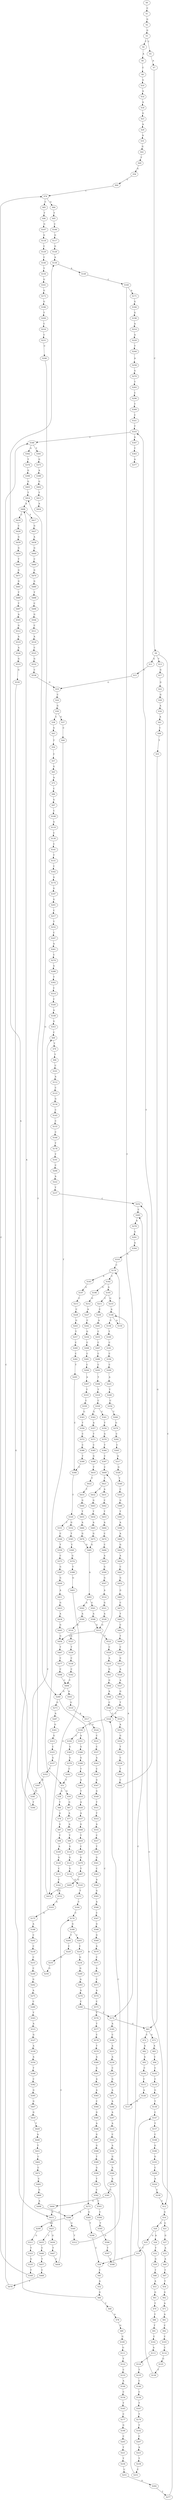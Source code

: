 strict digraph  {
	S0 -> S1 [ label = C ];
	S1 -> S2 [ label = G ];
	S2 -> S3 [ label = G ];
	S3 -> S4 [ label = T ];
	S3 -> S5 [ label = C ];
	S4 -> S6 [ label = A ];
	S5 -> S7 [ label = A ];
	S6 -> S8 [ label = C ];
	S7 -> S9 [ label = C ];
	S8 -> S10 [ label = G ];
	S9 -> S11 [ label = G ];
	S9 -> S12 [ label = C ];
	S9 -> S13 [ label = T ];
	S10 -> S14 [ label = A ];
	S11 -> S15 [ label = C ];
	S12 -> S16 [ label = G ];
	S13 -> S17 [ label = G ];
	S14 -> S18 [ label = A ];
	S15 -> S19 [ label = G ];
	S16 -> S20 [ label = A ];
	S16 -> S21 [ label = G ];
	S17 -> S22 [ label = G ];
	S18 -> S23 [ label = G ];
	S19 -> S24 [ label = C ];
	S20 -> S25 [ label = G ];
	S20 -> S26 [ label = A ];
	S21 -> S27 [ label = G ];
	S22 -> S28 [ label = G ];
	S23 -> S29 [ label = A ];
	S24 -> S30 [ label = G ];
	S25 -> S31 [ label = T ];
	S26 -> S32 [ label = T ];
	S27 -> S33 [ label = A ];
	S28 -> S34 [ label = A ];
	S29 -> S35 [ label = A ];
	S30 -> S36 [ label = C ];
	S30 -> S37 [ label = G ];
	S31 -> S38 [ label = C ];
	S32 -> S39 [ label = G ];
	S33 -> S40 [ label = A ];
	S34 -> S41 [ label = A ];
	S35 -> S42 [ label = G ];
	S36 -> S43 [ label = G ];
	S37 -> S44 [ label = C ];
	S38 -> S45 [ label = C ];
	S39 -> S46 [ label = T ];
	S40 -> S47 [ label = T ];
	S41 -> S48 [ label = C ];
	S42 -> S49 [ label = T ];
	S43 -> S50 [ label = T ];
	S44 -> S51 [ label = T ];
	S45 -> S52 [ label = A ];
	S46 -> S53 [ label = A ];
	S47 -> S54 [ label = T ];
	S48 -> S55 [ label = T ];
	S49 -> S56 [ label = G ];
	S50 -> S57 [ label = C ];
	S51 -> S58 [ label = A ];
	S51 -> S59 [ label = G ];
	S52 -> S60 [ label = G ];
	S53 -> S61 [ label = G ];
	S54 -> S62 [ label = G ];
	S55 -> S63 [ label = G ];
	S56 -> S64 [ label = T ];
	S57 -> S65 [ label = G ];
	S58 -> S66 [ label = T ];
	S59 -> S67 [ label = G ];
	S60 -> S68 [ label = T ];
	S60 -> S69 [ label = C ];
	S61 -> S70 [ label = T ];
	S62 -> S71 [ label = A ];
	S63 -> S72 [ label = C ];
	S63 -> S73 [ label = G ];
	S64 -> S74 [ label = C ];
	S65 -> S75 [ label = A ];
	S66 -> S76 [ label = A ];
	S67 -> S77 [ label = A ];
	S68 -> S78 [ label = A ];
	S69 -> S79 [ label = T ];
	S70 -> S80 [ label = T ];
	S71 -> S81 [ label = A ];
	S72 -> S82 [ label = A ];
	S73 -> S83 [ label = A ];
	S74 -> S84 [ label = G ];
	S74 -> S85 [ label = C ];
	S75 -> S86 [ label = C ];
	S76 -> S87 [ label = G ];
	S77 -> S88 [ label = A ];
	S78 -> S89 [ label = G ];
	S79 -> S90 [ label = T ];
	S80 -> S91 [ label = T ];
	S81 -> S92 [ label = C ];
	S82 -> S93 [ label = A ];
	S83 -> S94 [ label = C ];
	S84 -> S95 [ label = T ];
	S85 -> S96 [ label = T ];
	S86 -> S97 [ label = G ];
	S87 -> S98 [ label = T ];
	S88 -> S99 [ label = T ];
	S89 -> S100 [ label = G ];
	S90 -> S101 [ label = C ];
	S91 -> S102 [ label = C ];
	S92 -> S103 [ label = C ];
	S93 -> S104 [ label = C ];
	S94 -> S105 [ label = C ];
	S95 -> S106 [ label = C ];
	S96 -> S107 [ label = G ];
	S97 -> S108 [ label = C ];
	S98 -> S109 [ label = A ];
	S99 -> S110 [ label = G ];
	S100 -> S111 [ label = G ];
	S101 -> S112 [ label = A ];
	S102 -> S113 [ label = A ];
	S103 -> S114 [ label = C ];
	S104 -> S115 [ label = C ];
	S105 -> S116 [ label = C ];
	S106 -> S117 [ label = G ];
	S107 -> S118 [ label = G ];
	S108 -> S119 [ label = G ];
	S109 -> S120 [ label = G ];
	S110 -> S121 [ label = G ];
	S111 -> S122 [ label = T ];
	S112 -> S123 [ label = C ];
	S113 -> S124 [ label = C ];
	S114 -> S125 [ label = G ];
	S115 -> S126 [ label = A ];
	S116 -> S127 [ label = G ];
	S117 -> S128 [ label = G ];
	S118 -> S129 [ label = C ];
	S119 -> S130 [ label = C ];
	S120 -> S131 [ label = C ];
	S121 -> S132 [ label = G ];
	S122 -> S133 [ label = C ];
	S123 -> S134 [ label = G ];
	S124 -> S135 [ label = T ];
	S125 -> S136 [ label = T ];
	S126 -> S137 [ label = G ];
	S127 -> S138 [ label = T ];
	S128 -> S139 [ label = A ];
	S129 -> S140 [ label = C ];
	S130 -> S141 [ label = C ];
	S131 -> S142 [ label = C ];
	S132 -> S143 [ label = G ];
	S133 -> S144 [ label = A ];
	S134 -> S145 [ label = C ];
	S135 -> S146 [ label = C ];
	S136 -> S147 [ label = C ];
	S137 -> S148 [ label = A ];
	S138 -> S147 [ label = C ];
	S139 -> S149 [ label = A ];
	S140 -> S150 [ label = T ];
	S141 -> S151 [ label = T ];
	S142 -> S152 [ label = G ];
	S143 -> S153 [ label = T ];
	S144 -> S154 [ label = C ];
	S145 -> S155 [ label = C ];
	S146 -> S156 [ label = C ];
	S147 -> S157 [ label = T ];
	S148 -> S158 [ label = C ];
	S148 -> S159 [ label = A ];
	S149 -> S160 [ label = C ];
	S150 -> S161 [ label = G ];
	S151 -> S162 [ label = C ];
	S152 -> S163 [ label = A ];
	S153 -> S164 [ label = C ];
	S154 -> S165 [ label = T ];
	S155 -> S166 [ label = C ];
	S156 -> S167 [ label = T ];
	S157 -> S168 [ label = C ];
	S158 -> S169 [ label = T ];
	S159 -> S170 [ label = C ];
	S160 -> S171 [ label = A ];
	S160 -> S172 [ label = T ];
	S161 -> S173 [ label = G ];
	S162 -> S174 [ label = G ];
	S163 -> S175 [ label = A ];
	S164 -> S176 [ label = C ];
	S165 -> S177 [ label = C ];
	S166 -> S178 [ label = T ];
	S167 -> S179 [ label = T ];
	S168 -> S180 [ label = G ];
	S169 -> S181 [ label = C ];
	S170 -> S182 [ label = C ];
	S170 -> S183 [ label = A ];
	S171 -> S184 [ label = G ];
	S172 -> S63 [ label = G ];
	S172 -> S185 [ label = A ];
	S173 -> S186 [ label = G ];
	S174 -> S187 [ label = G ];
	S175 -> S188 [ label = A ];
	S176 -> S189 [ label = G ];
	S177 -> S190 [ label = G ];
	S178 -> S191 [ label = T ];
	S179 -> S192 [ label = T ];
	S180 -> S193 [ label = G ];
	S181 -> S194 [ label = C ];
	S182 -> S195 [ label = A ];
	S182 -> S196 [ label = G ];
	S183 -> S197 [ label = G ];
	S184 -> S198 [ label = G ];
	S185 -> S199 [ label = C ];
	S186 -> S200 [ label = T ];
	S187 -> S201 [ label = G ];
	S188 -> S202 [ label = C ];
	S189 -> S203 [ label = C ];
	S189 -> S204 [ label = T ];
	S190 -> S205 [ label = C ];
	S191 -> S206 [ label = C ];
	S192 -> S207 [ label = C ];
	S193 -> S208 [ label = C ];
	S194 -> S209 [ label = C ];
	S195 -> S210 [ label = G ];
	S195 -> S211 [ label = C ];
	S196 -> S212 [ label = G ];
	S197 -> S213 [ label = C ];
	S198 -> S214 [ label = A ];
	S199 -> S215 [ label = A ];
	S200 -> S216 [ label = C ];
	S201 -> S217 [ label = C ];
	S202 -> S218 [ label = C ];
	S203 -> S219 [ label = C ];
	S204 -> S220 [ label = C ];
	S205 -> S221 [ label = T ];
	S206 -> S222 [ label = A ];
	S207 -> S223 [ label = A ];
	S208 -> S224 [ label = A ];
	S209 -> S225 [ label = A ];
	S210 -> S148 [ label = A ];
	S211 -> S226 [ label = C ];
	S212 -> S227 [ label = A ];
	S213 -> S228 [ label = C ];
	S214 -> S229 [ label = A ];
	S215 -> S230 [ label = A ];
	S216 -> S231 [ label = C ];
	S217 -> S232 [ label = T ];
	S218 -> S233 [ label = C ];
	S219 -> S234 [ label = G ];
	S220 -> S235 [ label = G ];
	S221 -> S236 [ label = T ];
	S222 -> S237 [ label = T ];
	S223 -> S238 [ label = T ];
	S224 -> S239 [ label = C ];
	S225 -> S240 [ label = T ];
	S226 -> S241 [ label = A ];
	S227 -> S242 [ label = C ];
	S228 -> S243 [ label = G ];
	S229 -> S244 [ label = T ];
	S230 -> S245 [ label = C ];
	S231 -> S246 [ label = C ];
	S232 -> S247 [ label = C ];
	S233 -> S248 [ label = C ];
	S234 -> S249 [ label = G ];
	S235 -> S250 [ label = G ];
	S236 -> S251 [ label = C ];
	S237 -> S252 [ label = C ];
	S238 -> S253 [ label = C ];
	S239 -> S12 [ label = C ];
	S240 -> S254 [ label = C ];
	S241 -> S255 [ label = C ];
	S242 -> S256 [ label = G ];
	S243 -> S257 [ label = T ];
	S244 -> S258 [ label = A ];
	S245 -> S259 [ label = G ];
	S246 -> S260 [ label = G ];
	S247 -> S261 [ label = A ];
	S248 -> S262 [ label = G ];
	S249 -> S263 [ label = A ];
	S250 -> S139 [ label = A ];
	S251 -> S264 [ label = A ];
	S252 -> S265 [ label = C ];
	S253 -> S265 [ label = C ];
	S254 -> S266 [ label = T ];
	S255 -> S267 [ label = C ];
	S256 -> S268 [ label = C ];
	S257 -> S269 [ label = C ];
	S258 -> S270 [ label = G ];
	S259 -> S271 [ label = A ];
	S260 -> S272 [ label = A ];
	S260 -> S273 [ label = G ];
	S261 -> S274 [ label = C ];
	S262 -> S275 [ label = A ];
	S263 -> S276 [ label = A ];
	S264 -> S277 [ label = T ];
	S265 -> S278 [ label = A ];
	S266 -> S279 [ label = G ];
	S267 -> S280 [ label = C ];
	S268 -> S281 [ label = C ];
	S269 -> S282 [ label = C ];
	S270 -> S283 [ label = T ];
	S271 -> S284 [ label = A ];
	S272 -> S285 [ label = G ];
	S272 -> S286 [ label = A ];
	S273 -> S287 [ label = A ];
	S274 -> S288 [ label = G ];
	S275 -> S289 [ label = C ];
	S276 -> S290 [ label = C ];
	S277 -> S252 [ label = C ];
	S278 -> S291 [ label = G ];
	S279 -> S292 [ label = C ];
	S280 -> S293 [ label = C ];
	S281 -> S294 [ label = C ];
	S282 -> S295 [ label = T ];
	S283 -> S296 [ label = C ];
	S284 -> S297 [ label = A ];
	S285 -> S298 [ label = T ];
	S286 -> S299 [ label = A ];
	S286 -> S300 [ label = G ];
	S287 -> S301 [ label = G ];
	S288 -> S302 [ label = T ];
	S289 -> S303 [ label = T ];
	S290 -> S172 [ label = T ];
	S291 -> S304 [ label = A ];
	S292 -> S305 [ label = C ];
	S293 -> S306 [ label = T ];
	S294 -> S307 [ label = A ];
	S295 -> S308 [ label = C ];
	S296 -> S309 [ label = T ];
	S297 -> S310 [ label = A ];
	S298 -> S38 [ label = C ];
	S299 -> S311 [ label = G ];
	S300 -> S312 [ label = T ];
	S301 -> S313 [ label = G ];
	S302 -> S314 [ label = C ];
	S303 -> S315 [ label = A ];
	S304 -> S316 [ label = A ];
	S305 -> S317 [ label = A ];
	S306 -> S318 [ label = T ];
	S307 -> S319 [ label = T ];
	S308 -> S320 [ label = T ];
	S309 -> S321 [ label = C ];
	S310 -> S322 [ label = C ];
	S311 -> S323 [ label = T ];
	S312 -> S324 [ label = C ];
	S313 -> S325 [ label = C ];
	S314 -> S326 [ label = C ];
	S315 -> S327 [ label = G ];
	S316 -> S170 [ label = C ];
	S317 -> S328 [ label = G ];
	S318 -> S329 [ label = C ];
	S319 -> S330 [ label = C ];
	S320 -> S331 [ label = T ];
	S320 -> S332 [ label = G ];
	S321 -> S333 [ label = T ];
	S322 -> S334 [ label = A ];
	S323 -> S335 [ label = G ];
	S324 -> S336 [ label = G ];
	S325 -> S337 [ label = G ];
	S326 -> S338 [ label = A ];
	S327 -> S339 [ label = A ];
	S328 -> S340 [ label = T ];
	S329 -> S341 [ label = C ];
	S329 -> S342 [ label = G ];
	S330 -> S343 [ label = G ];
	S331 -> S344 [ label = C ];
	S332 -> S345 [ label = T ];
	S333 -> S346 [ label = C ];
	S333 -> S347 [ label = G ];
	S334 -> S348 [ label = G ];
	S335 -> S349 [ label = T ];
	S336 -> S350 [ label = C ];
	S336 -> S351 [ label = A ];
	S337 -> S352 [ label = T ];
	S338 -> S353 [ label = G ];
	S339 -> S354 [ label = A ];
	S340 -> S355 [ label = C ];
	S341 -> S356 [ label = T ];
	S342 -> S357 [ label = A ];
	S343 -> S358 [ label = T ];
	S344 -> S359 [ label = T ];
	S345 -> S360 [ label = C ];
	S346 -> S361 [ label = T ];
	S346 -> S362 [ label = G ];
	S347 -> S363 [ label = T ];
	S348 -> S364 [ label = A ];
	S349 -> S74 [ label = C ];
	S350 -> S365 [ label = G ];
	S351 -> S366 [ label = G ];
	S352 -> S367 [ label = G ];
	S353 -> S69 [ label = C ];
	S354 -> S368 [ label = T ];
	S355 -> S369 [ label = G ];
	S356 -> S370 [ label = G ];
	S357 -> S371 [ label = T ];
	S358 -> S372 [ label = C ];
	S359 -> S373 [ label = C ];
	S360 -> S374 [ label = G ];
	S361 -> S375 [ label = G ];
	S362 -> S376 [ label = T ];
	S363 -> S377 [ label = A ];
	S364 -> S378 [ label = A ];
	S365 -> S379 [ label = G ];
	S366 -> S380 [ label = G ];
	S367 -> S381 [ label = G ];
	S368 -> S382 [ label = C ];
	S369 -> S383 [ label = T ];
	S370 -> S384 [ label = T ];
	S371 -> S385 [ label = C ];
	S372 -> S386 [ label = C ];
	S373 -> S387 [ label = G ];
	S374 -> S388 [ label = T ];
	S375 -> S389 [ label = A ];
	S376 -> S390 [ label = G ];
	S378 -> S391 [ label = G ];
	S379 -> S392 [ label = C ];
	S380 -> S393 [ label = T ];
	S381 -> S394 [ label = T ];
	S382 -> S395 [ label = G ];
	S383 -> S396 [ label = A ];
	S384 -> S397 [ label = C ];
	S385 -> S398 [ label = G ];
	S386 -> S399 [ label = T ];
	S387 -> S400 [ label = G ];
	S388 -> S401 [ label = G ];
	S389 -> S402 [ label = G ];
	S390 -> S403 [ label = G ];
	S391 -> S404 [ label = G ];
	S392 -> S51 [ label = T ];
	S393 -> S405 [ label = A ];
	S394 -> S406 [ label = A ];
	S395 -> S407 [ label = G ];
	S396 -> S408 [ label = A ];
	S397 -> S409 [ label = C ];
	S398 -> S410 [ label = T ];
	S399 -> S308 [ label = C ];
	S400 -> S411 [ label = A ];
	S401 -> S412 [ label = G ];
	S402 -> S413 [ label = T ];
	S403 -> S414 [ label = T ];
	S404 -> S415 [ label = G ];
	S405 -> S416 [ label = T ];
	S406 -> S417 [ label = T ];
	S406 -> S418 [ label = C ];
	S407 -> S419 [ label = G ];
	S408 -> S420 [ label = G ];
	S409 -> S421 [ label = T ];
	S410 -> S422 [ label = T ];
	S411 -> S423 [ label = G ];
	S412 -> S414 [ label = T ];
	S413 -> S424 [ label = A ];
	S414 -> S406 [ label = A ];
	S415 -> S425 [ label = G ];
	S416 -> S426 [ label = A ];
	S417 -> S427 [ label = G ];
	S418 -> S428 [ label = C ];
	S419 -> S429 [ label = T ];
	S420 -> S430 [ label = A ];
	S421 -> S431 [ label = A ];
	S421 -> S432 [ label = T ];
	S422 -> S433 [ label = T ];
	S423 -> S434 [ label = A ];
	S425 -> S435 [ label = T ];
	S425 -> S436 [ label = G ];
	S426 -> S437 [ label = A ];
	S427 -> S438 [ label = A ];
	S428 -> S439 [ label = G ];
	S429 -> S440 [ label = A ];
	S430 -> S441 [ label = C ];
	S431 -> S442 [ label = C ];
	S432 -> S443 [ label = G ];
	S433 -> S444 [ label = G ];
	S434 -> S445 [ label = G ];
	S435 -> S446 [ label = C ];
	S436 -> S447 [ label = T ];
	S437 -> S448 [ label = G ];
	S438 -> S449 [ label = G ];
	S439 -> S450 [ label = G ];
	S440 -> S451 [ label = T ];
	S441 -> S452 [ label = G ];
	S442 -> S453 [ label = T ];
	S443 -> S454 [ label = T ];
	S444 -> S455 [ label = T ];
	S445 -> S456 [ label = G ];
	S446 -> S457 [ label = T ];
	S447 -> S458 [ label = C ];
	S448 -> S459 [ label = T ];
	S449 -> S460 [ label = C ];
	S450 -> S461 [ label = T ];
	S451 -> S462 [ label = C ];
	S452 -> S463 [ label = G ];
	S453 -> S464 [ label = A ];
	S454 -> S465 [ label = A ];
	S455 -> S466 [ label = A ];
	S456 -> S467 [ label = T ];
	S457 -> S468 [ label = C ];
	S458 -> S176 [ label = C ];
	S459 -> S469 [ label = C ];
	S460 -> S470 [ label = G ];
	S461 -> S471 [ label = G ];
	S462 -> S472 [ label = C ];
	S463 -> S473 [ label = C ];
	S464 -> S474 [ label = C ];
	S465 -> S475 [ label = G ];
	S466 -> S476 [ label = G ];
	S467 -> S477 [ label = C ];
	S468 -> S478 [ label = T ];
	S469 -> S479 [ label = G ];
	S470 -> S480 [ label = G ];
	S471 -> S481 [ label = G ];
	S472 -> S482 [ label = C ];
	S473 -> S483 [ label = T ];
	S474 -> S484 [ label = C ];
	S475 -> S485 [ label = G ];
	S476 -> S485 [ label = G ];
	S477 -> S486 [ label = C ];
	S478 -> S346 [ label = C ];
	S479 -> S487 [ label = T ];
	S480 -> S488 [ label = T ];
	S481 -> S489 [ label = T ];
	S482 -> S490 [ label = G ];
	S483 -> S491 [ label = C ];
	S484 -> S492 [ label = A ];
	S485 -> S493 [ label = A ];
	S486 -> S494 [ label = C ];
	S487 -> S495 [ label = G ];
	S488 -> S496 [ label = C ];
	S489 -> S497 [ label = T ];
	S490 -> S498 [ label = A ];
	S491 -> S499 [ label = T ];
	S492 -> S500 [ label = G ];
	S493 -> S501 [ label = G ];
	S493 -> S502 [ label = A ];
	S494 -> S503 [ label = A ];
	S494 -> S260 [ label = G ];
	S495 -> S412 [ label = G ];
	S496 -> S504 [ label = G ];
	S497 -> S505 [ label = A ];
	S498 -> S286 [ label = A ];
	S499 -> S506 [ label = C ];
	S500 -> S507 [ label = G ];
	S501 -> S508 [ label = A ];
	S502 -> S509 [ label = A ];
	S503 -> S510 [ label = G ];
	S504 -> S511 [ label = C ];
	S505 -> S512 [ label = G ];
	S506 -> S513 [ label = G ];
	S507 -> S514 [ label = A ];
	S508 -> S515 [ label = G ];
	S509 -> S516 [ label = G ];
	S510 -> S517 [ label = A ];
	S511 -> S518 [ label = A ];
	S512 -> S519 [ label = A ];
	S513 -> S520 [ label = A ];
	S514 -> S521 [ label = G ];
	S515 -> S522 [ label = T ];
	S515 -> S456 [ label = G ];
	S516 -> S523 [ label = G ];
	S517 -> S524 [ label = G ];
	S518 -> S525 [ label = C ];
	S519 -> S526 [ label = A ];
	S520 -> S527 [ label = A ];
	S521 -> S528 [ label = A ];
	S522 -> S529 [ label = C ];
	S523 -> S530 [ label = T ];
	S524 -> S531 [ label = C ];
	S525 -> S532 [ label = G ];
	S526 -> S533 [ label = G ];
	S527 -> S534 [ label = G ];
	S528 -> S515 [ label = G ];
	S529 -> S535 [ label = A ];
	S530 -> S536 [ label = C ];
	S531 -> S537 [ label = C ];
	S532 -> S538 [ label = C ];
	S533 -> S539 [ label = G ];
	S534 -> S540 [ label = T ];
	S535 -> S541 [ label = G ];
	S536 -> S542 [ label = C ];
	S537 -> S543 [ label = A ];
	S538 -> S19 [ label = G ];
	S539 -> S415 [ label = G ];
	S540 -> S324 [ label = C ];
	S541 -> S544 [ label = G ];
	S542 -> S494 [ label = C ];
	S543 -> S545 [ label = C ];
	S544 -> S546 [ label = A ];
	S545 -> S547 [ label = G ];
	S546 -> S548 [ label = C ];
	S547 -> S549 [ label = G ];
	S548 -> S550 [ label = C ];
	S549 -> S551 [ label = T ];
	S550 -> S552 [ label = A ];
	S551 -> S553 [ label = T ];
	S552 -> S554 [ label = G ];
	S553 -> S555 [ label = A ];
	S554 -> S556 [ label = T ];
	S555 -> S557 [ label = C ];
	S556 -> S558 [ label = C ];
	S557 -> S559 [ label = T ];
	S558 -> S560 [ label = T ];
	S559 -> S561 [ label = G ];
	S560 -> S562 [ label = C ];
	S561 -> S563 [ label = C ];
	S562 -> S333 [ label = T ];
	S563 -> S564 [ label = A ];
	S564 -> S565 [ label = G ];
	S565 -> S566 [ label = A ];
	S566 -> S567 [ label = C ];
	S567 -> S568 [ label = G ];
	S568 -> S569 [ label = G ];
	S569 -> S570 [ label = A ];
	S570 -> S571 [ label = C ];
	S571 -> S572 [ label = A ];
	S572 -> S573 [ label = C ];
	S573 -> S574 [ label = A ];
	S574 -> S575 [ label = C ];
	S575 -> S576 [ label = C ];
	S576 -> S577 [ label = T ];
	S577 -> S578 [ label = C ];
	S578 -> S579 [ label = T ];
	S579 -> S580 [ label = A ];
	S580 -> S581 [ label = G ];
	S581 -> S582 [ label = A ];
	S582 -> S583 [ label = A ];
	S583 -> S584 [ label = C ];
	S584 -> S585 [ label = G ];
	S585 -> S586 [ label = A ];
	S586 -> S587 [ label = G ];
	S587 -> S588 [ label = G ];
	S588 -> S589 [ label = T ];
	S589 -> S590 [ label = G ];
	S590 -> S591 [ label = T ];
	S591 -> S592 [ label = C ];
	S592 -> S593 [ label = C ];
	S593 -> S594 [ label = C ];
	S594 -> S595 [ label = T ];
	S595 -> S596 [ label = G ];
	S596 -> S597 [ label = T ];
	S597 -> S598 [ label = C ];
	S598 -> S409 [ label = C ];
}
